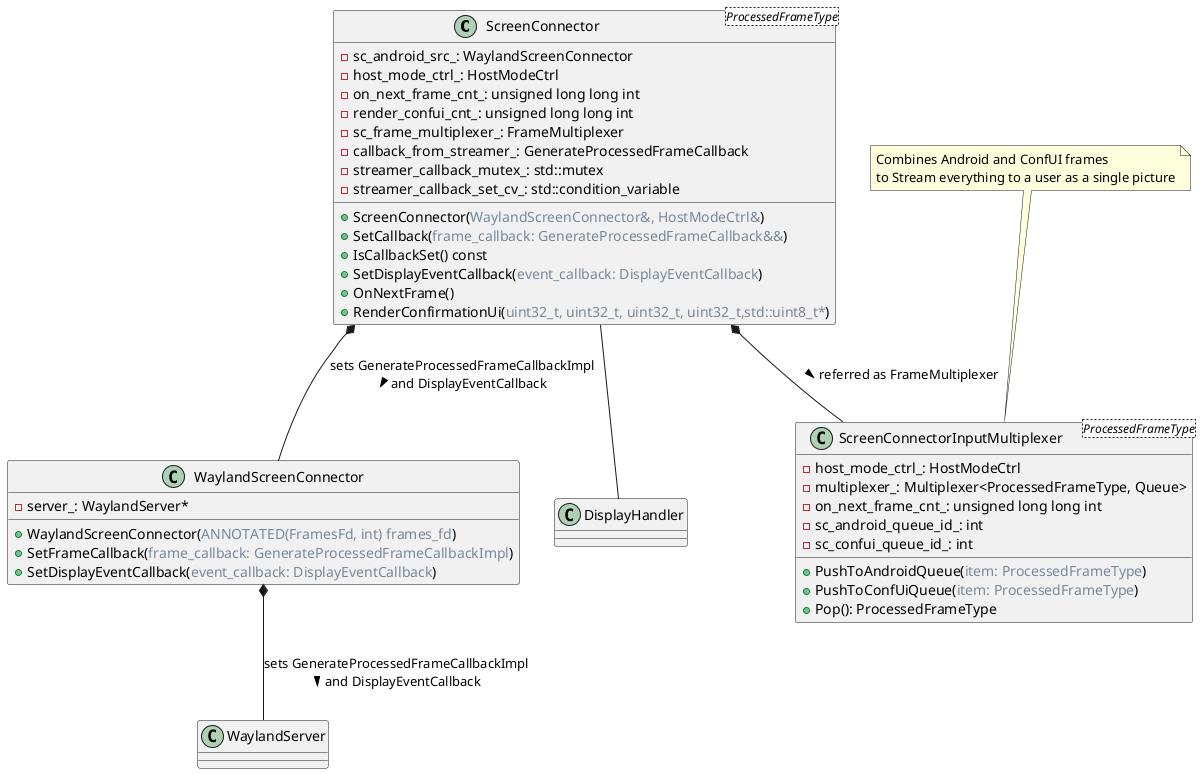 @startuml

class ScreenConnector<ProcessedFrameType> {
  -sc_android_src_: WaylandScreenConnector
  -host_mode_ctrl_: HostModeCtrl
  -on_next_frame_cnt_: unsigned long long int
  -render_confui_cnt_: unsigned long long int
  -sc_frame_multiplexer_: FrameMultiplexer
  -callback_from_streamer_: GenerateProcessedFrameCallback
  -streamer_callback_mutex_: std::mutex
  -streamer_callback_set_cv_: std::condition_variable
  +ScreenConnector(<color:LightSlateGray>WaylandScreenConnector&, HostModeCtrl&</color>)
  +SetCallback(<color:LightSlateGray>frame_callback: GenerateProcessedFrameCallback&&</color>)
  +IsCallbackSet() const
  +SetDisplayEventCallback(<color:LightSlateGray>event_callback: DisplayEventCallback</color>)
  +OnNextFrame()
  +RenderConfirmationUi(<color:LightSlateGray>uint32_t, uint32_t, uint32_t, uint32_t,std::uint8_t*</color>)
}

class ScreenConnectorInputMultiplexer<ProcessedFrameType> {
  - host_mode_ctrl_: HostModeCtrl
  - multiplexer_: Multiplexer<ProcessedFrameType, Queue>
  - on_next_frame_cnt_: unsigned long long int
  - sc_android_queue_id_: int
  - sc_confui_queue_id_: int
  + PushToAndroidQueue(<color:LightSlateGray>item: ProcessedFrameType</color>)
  + PushToConfUiQueue(<color:LightSlateGray>item: ProcessedFrameType</color>)
  + Pop(): ProcessedFrameType
}
note top of ScreenConnectorInputMultiplexer: Combines Android and ConfUI frames\nto Stream everything to a user as a single picture

class WaylandScreenConnector {
  -server_: WaylandServer*
  +WaylandScreenConnector(<color:LightSlateGray>ANNOTATED(FramesFd, int) frames_fd</color>)
  +SetFrameCallback(<color:LightSlateGray>frame_callback: GenerateProcessedFrameCallbackImpl</color>)
  +SetDisplayEventCallback(<color:LightSlateGray>event_callback: DisplayEventCallback</color>)
}

ScreenConnector *-- ScreenConnectorInputMultiplexer : referred as FrameMultiplexer >
ScreenConnector *-- WaylandScreenConnector : sets GenerateProcessedFrameCallbackImpl\nand DisplayEventCallback >
ScreenConnector -- DisplayHandler

WaylandScreenConnector *-- WaylandServer : sets GenerateProcessedFrameCallbackImpl\nand DisplayEventCallback >

@enduml
